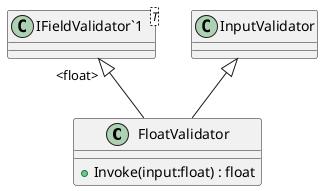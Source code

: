 @startuml
class FloatValidator {
    + Invoke(input:float) : float
}
class "IFieldValidator`1"<T> {
}
InputValidator <|-- FloatValidator
"IFieldValidator`1" "<float>" <|-- FloatValidator
@enduml
